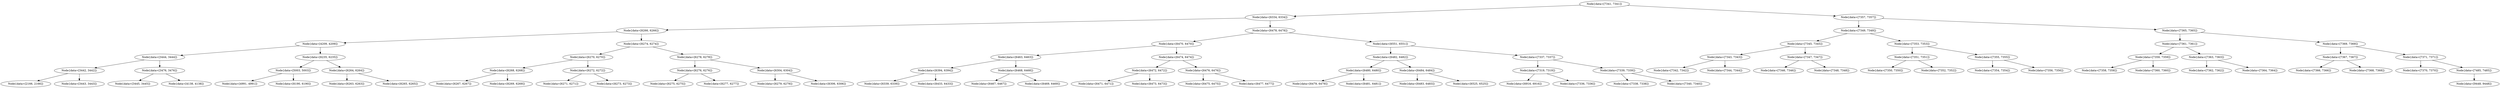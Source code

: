 digraph G{
230835489 [label="Node{data=[7341, 7341]}"]
230835489 -> 280884709
280884709 [label="Node{data=[6334, 6334]}"]
280884709 -> 1847509784
1847509784 [label="Node{data=[6266, 6266]}"]
1847509784 -> 2114650936
2114650936 [label="Node{data=[4209, 4209]}"]
2114650936 -> 1635756693
1635756693 [label="Node{data=[3444, 3444]}"]
1635756693 -> 504527234
504527234 [label="Node{data=[3442, 3442]}"]
504527234 -> 101478235
101478235 [label="Node{data=[2166, 2166]}"]
504527234 -> 540585569
540585569 [label="Node{data=[3443, 3443]}"]
1635756693 -> 1007653873
1007653873 [label="Node{data=[3476, 3476]}"]
1007653873 -> 836514715
836514715 [label="Node{data=[3445, 3445]}"]
1007653873 -> 1414521932
1414521932 [label="Node{data=[4138, 4138]}"]
2114650936 -> 828441346
828441346 [label="Node{data=[6235, 6235]}"]
828441346 -> 1899073220
1899073220 [label="Node{data=[5003, 5003]}"]
1899073220 -> 555826066
555826066 [label="Node{data=[4991, 4991]}"]
1899073220 -> 174573182
174573182 [label="Node{data=[6190, 6190]}"]
828441346 -> 858242339
858242339 [label="Node{data=[6264, 6264]}"]
858242339 -> 1310540333
1310540333 [label="Node{data=[6263, 6263]}"]
858242339 -> 1715998167
1715998167 [label="Node{data=[6265, 6265]}"]
1847509784 -> 1386767190
1386767190 [label="Node{data=[6274, 6274]}"]
1386767190 -> 1558712965
1558712965 [label="Node{data=[6270, 6270]}"]
1558712965 -> 2025864991
2025864991 [label="Node{data=[6268, 6268]}"]
2025864991 -> 1589683045
1589683045 [label="Node{data=[6267, 6267]}"]
2025864991 -> 1340328248
1340328248 [label="Node{data=[6269, 6269]}"]
1558712965 -> 1401132667
1401132667 [label="Node{data=[6272, 6272]}"]
1401132667 -> 717386707
717386707 [label="Node{data=[6271, 6271]}"]
1401132667 -> 1900164709
1900164709 [label="Node{data=[6273, 6273]}"]
1386767190 -> 540642172
540642172 [label="Node{data=[6278, 6278]}"]
540642172 -> 1875308878
1875308878 [label="Node{data=[6276, 6276]}"]
1875308878 -> 1445157774
1445157774 [label="Node{data=[6275, 6275]}"]
1875308878 -> 909295153
909295153 [label="Node{data=[6277, 6277]}"]
540642172 -> 1522311648
1522311648 [label="Node{data=[6304, 6304]}"]
1522311648 -> 36202360
36202360 [label="Node{data=[6279, 6279]}"]
1522311648 -> 1318822808
1318822808 [label="Node{data=[6306, 6306]}"]
280884709 -> 1836797772
1836797772 [label="Node{data=[6478, 6478]}"]
1836797772 -> 1383547042
1383547042 [label="Node{data=[6470, 6470]}"]
1383547042 -> 329645619
329645619 [label="Node{data=[6463, 6463]}"]
329645619 -> 3213500
3213500 [label="Node{data=[6394, 6394]}"]
3213500 -> 923219673
923219673 [label="Node{data=[6339, 6339]}"]
3213500 -> 1604125387
1604125387 [label="Node{data=[6433, 6433]}"]
329645619 -> 1668627309
1668627309 [label="Node{data=[6468, 6468]}"]
1668627309 -> 1795799895
1795799895 [label="Node{data=[6467, 6467]}"]
1668627309 -> 1698097425
1698097425 [label="Node{data=[6469, 6469]}"]
1383547042 -> 1376400422
1376400422 [label="Node{data=[6474, 6474]}"]
1376400422 -> 418304857
418304857 [label="Node{data=[6472, 6472]}"]
418304857 -> 1050349584
1050349584 [label="Node{data=[6471, 6471]}"]
418304857 -> 1815546035
1815546035 [label="Node{data=[6473, 6473]}"]
1376400422 -> 1864350231
1864350231 [label="Node{data=[6476, 6476]}"]
1864350231 -> 25548982
25548982 [label="Node{data=[6475, 6475]}"]
1864350231 -> 1735934726
1735934726 [label="Node{data=[6477, 6477]}"]
1836797772 -> 861842890
861842890 [label="Node{data=[6551, 6551]}"]
861842890 -> 553871028
553871028 [label="Node{data=[6482, 6482]}"]
553871028 -> 250370634
250370634 [label="Node{data=[6480, 6480]}"]
250370634 -> 724125922
724125922 [label="Node{data=[6479, 6479]}"]
250370634 -> 1843368112
1843368112 [label="Node{data=[6481, 6481]}"]
553871028 -> 1465085305
1465085305 [label="Node{data=[6484, 6484]}"]
1465085305 -> 989938643
989938643 [label="Node{data=[6483, 6483]}"]
1465085305 -> 1519280649
1519280649 [label="Node{data=[6525, 6525]}"]
861842890 -> 1262822392
1262822392 [label="Node{data=[7337, 7337]}"]
1262822392 -> 120694604
120694604 [label="Node{data=[7319, 7319]}"]
120694604 -> 916419490
916419490 [label="Node{data=[6916, 6916]}"]
120694604 -> 522764626
522764626 [label="Node{data=[7336, 7336]}"]
1262822392 -> 2106620844
2106620844 [label="Node{data=[7339, 7339]}"]
2106620844 -> 2006034581
2006034581 [label="Node{data=[7338, 7338]}"]
2106620844 -> 979294118
979294118 [label="Node{data=[7340, 7340]}"]
230835489 -> 1663411182
1663411182 [label="Node{data=[7357, 7357]}"]
1663411182 -> 488044861
488044861 [label="Node{data=[7349, 7349]}"]
488044861 -> 1740189450
1740189450 [label="Node{data=[7345, 7345]}"]
1740189450 -> 731260860
731260860 [label="Node{data=[7343, 7343]}"]
731260860 -> 1709366259
1709366259 [label="Node{data=[7342, 7342]}"]
731260860 -> 1335298403
1335298403 [label="Node{data=[7344, 7344]}"]
1740189450 -> 1643691748
1643691748 [label="Node{data=[7347, 7347]}"]
1643691748 -> 2068434592
2068434592 [label="Node{data=[7346, 7346]}"]
1643691748 -> 143110009
143110009 [label="Node{data=[7348, 7348]}"]
488044861 -> 2142003995
2142003995 [label="Node{data=[7353, 7353]}"]
2142003995 -> 1535634836
1535634836 [label="Node{data=[7351, 7351]}"]
1535634836 -> 1846412426
1846412426 [label="Node{data=[7350, 7350]}"]
1535634836 -> 1539805781
1539805781 [label="Node{data=[7352, 7352]}"]
2142003995 -> 1206883981
1206883981 [label="Node{data=[7355, 7355]}"]
1206883981 -> 601893033
601893033 [label="Node{data=[7354, 7354]}"]
1206883981 -> 1037324811
1037324811 [label="Node{data=[7356, 7356]}"]
1663411182 -> 1525037790
1525037790 [label="Node{data=[7365, 7365]}"]
1525037790 -> 1627821297
1627821297 [label="Node{data=[7361, 7361]}"]
1627821297 -> 1132547352
1132547352 [label="Node{data=[7359, 7359]}"]
1132547352 -> 1549409129
1549409129 [label="Node{data=[7358, 7358]}"]
1132547352 -> 922872566
922872566 [label="Node{data=[7360, 7360]}"]
1627821297 -> 1651855867
1651855867 [label="Node{data=[7363, 7363]}"]
1651855867 -> 727001376
727001376 [label="Node{data=[7362, 7362]}"]
1651855867 -> 660143728
660143728 [label="Node{data=[7364, 7364]}"]
1525037790 -> 523691575
523691575 [label="Node{data=[7369, 7369]}"]
523691575 -> 1468303011
1468303011 [label="Node{data=[7367, 7367]}"]
1468303011 -> 1427810650
1427810650 [label="Node{data=[7366, 7366]}"]
1468303011 -> 902919927
902919927 [label="Node{data=[7368, 7368]}"]
523691575 -> 503195940
503195940 [label="Node{data=[7371, 7371]}"]
503195940 -> 1857815974
1857815974 [label="Node{data=[7370, 7370]}"]
503195940 -> 1852584274
1852584274 [label="Node{data=[7485, 7485]}"]
1852584274 -> 1354011814
1354011814 [label="Node{data=[9448, 9448]}"]
}